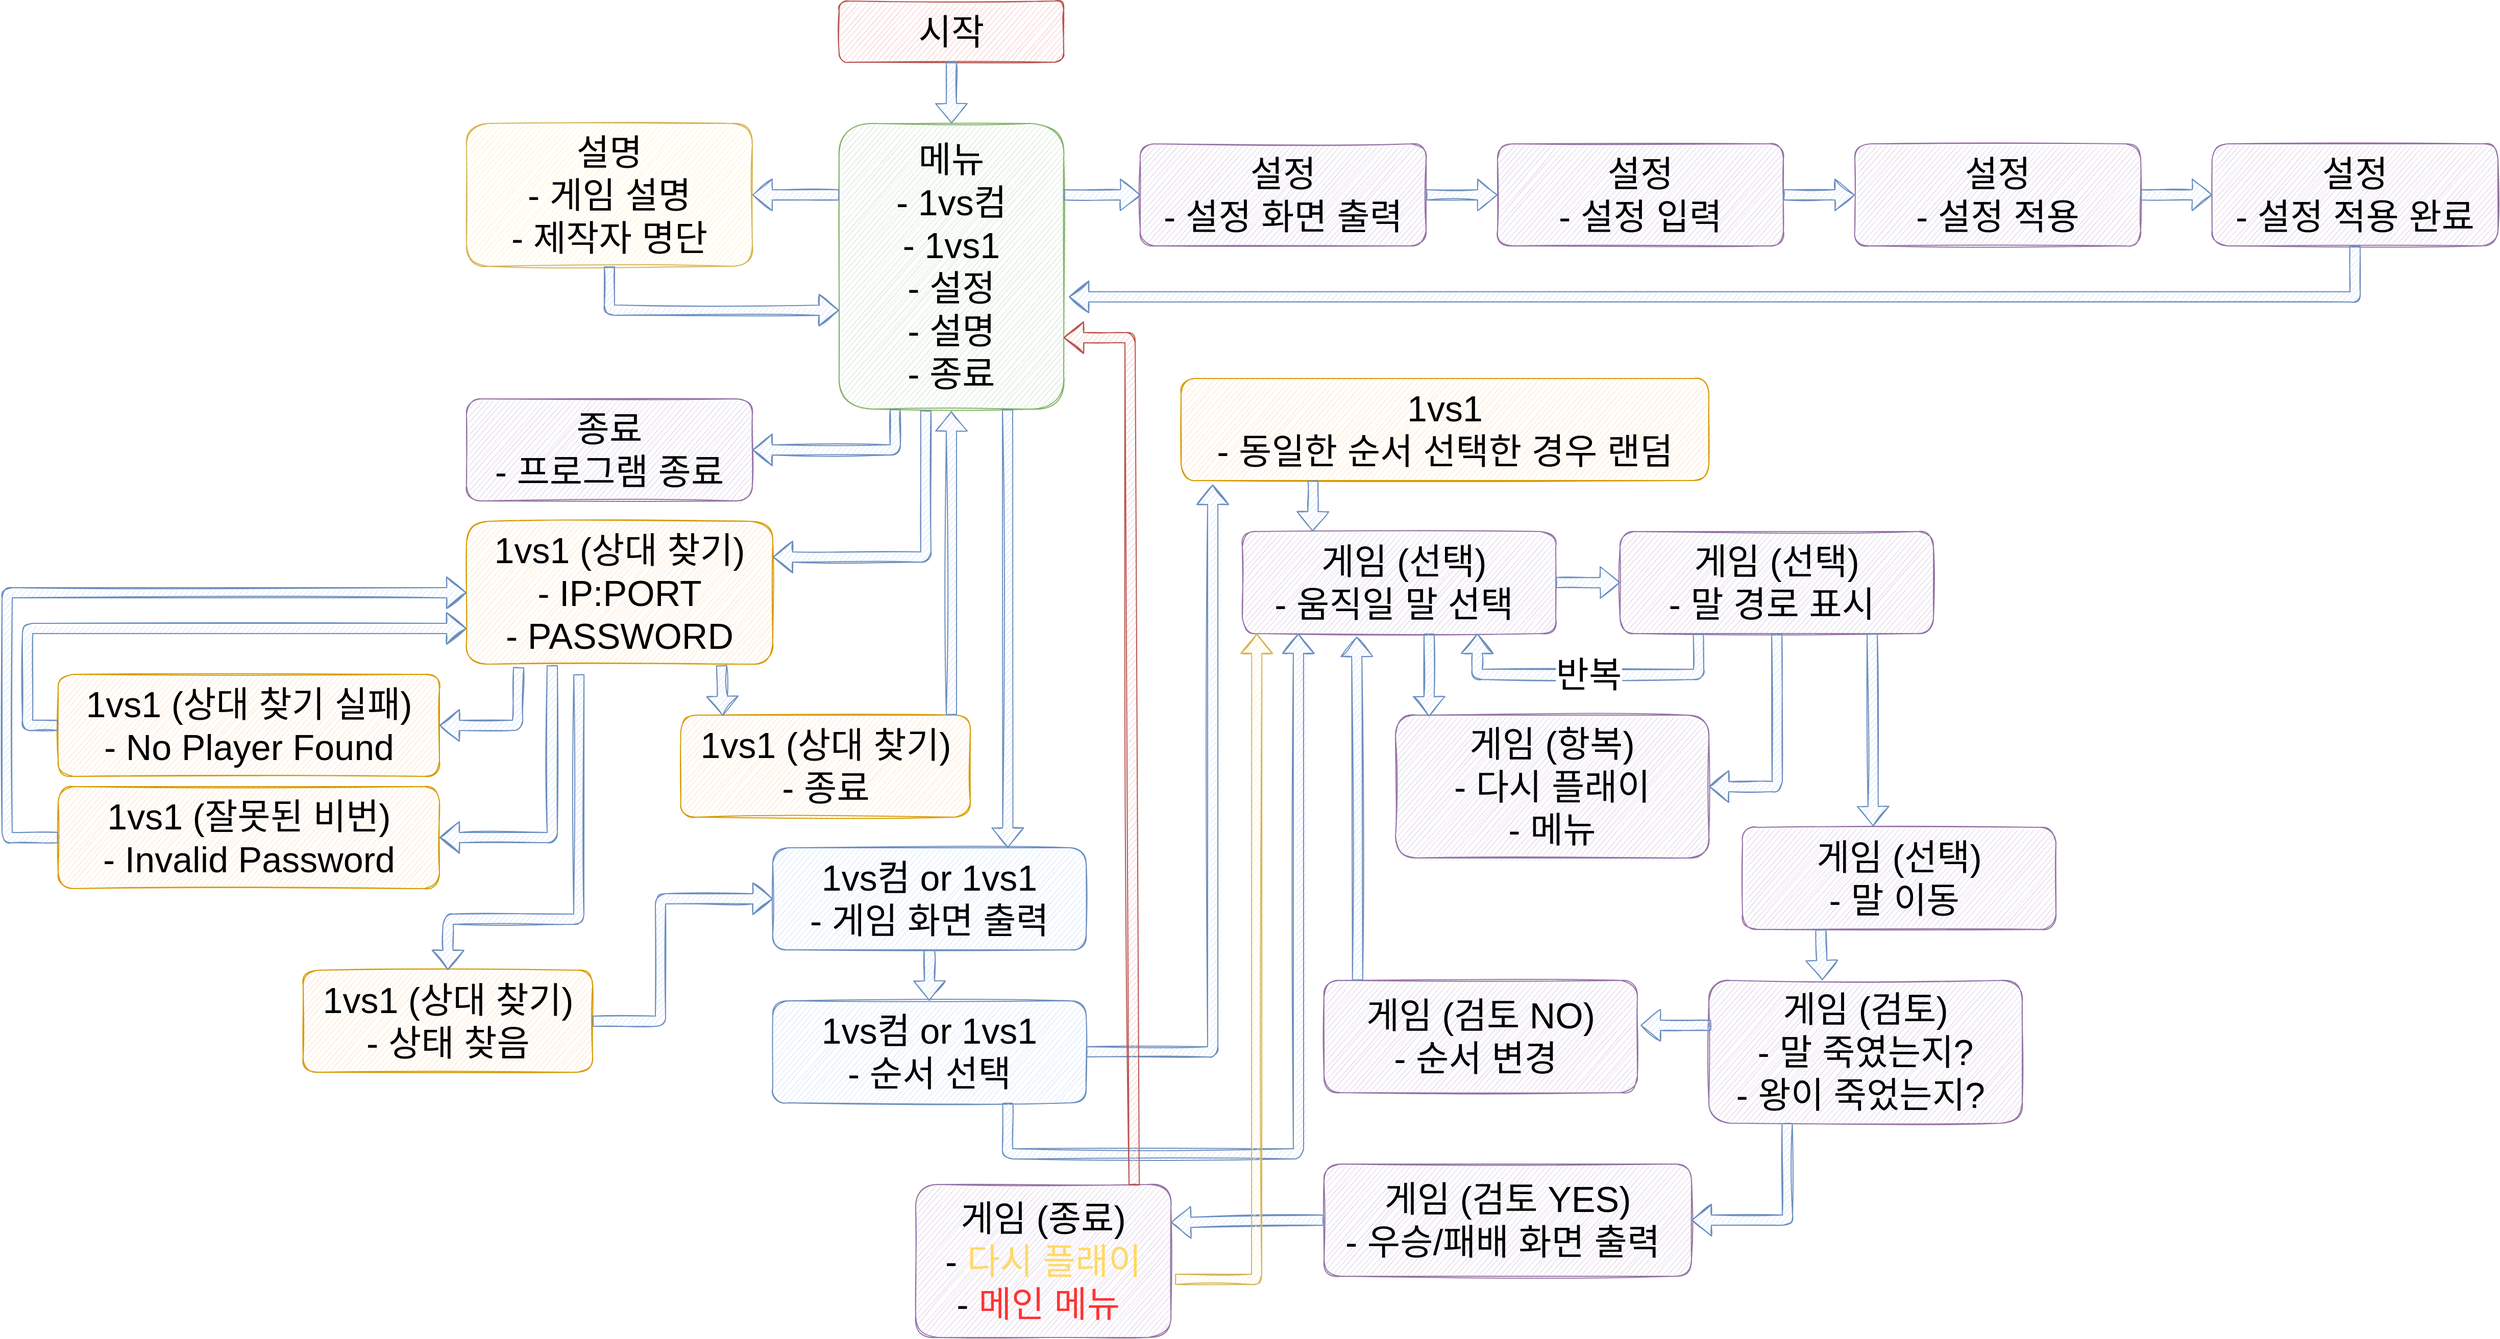 <mxfile version="14.9.6" type="device"><diagram id="n5n8IfzYikKpqmzvkfiL" name="Page-1"><mxGraphModel dx="2512" dy="822" grid="1" gridSize="10" guides="1" tooltips="1" connect="1" arrows="1" fold="1" page="1" pageScale="1" pageWidth="850" pageHeight="1100" math="0" shadow="0"><root><mxCell id="0"/><mxCell id="1" parent="0"/><mxCell id="2zVrfMVNB2juQHF1hBn1-1" value="&lt;font style=&quot;font-size: 35px&quot;&gt;시작&lt;/font&gt;" style="rounded=1;whiteSpace=wrap;html=1;shadow=0;sketch=1;fillColor=#f8cecc;strokeColor=#b85450;" vertex="1" parent="1"><mxGeometry x="315" y="30" width="220" height="60" as="geometry"/></mxCell><mxCell id="2zVrfMVNB2juQHF1hBn1-2" value="&lt;font style=&quot;font-size: 35px&quot;&gt;메뉴&lt;br&gt;- 1vs컴&lt;br&gt;- 1vs1&lt;br&gt;- 설정&lt;br&gt;- 설명&lt;br&gt;- 종료&lt;br&gt;&lt;/font&gt;" style="rounded=1;whiteSpace=wrap;html=1;shadow=0;sketch=1;fillColor=#d5e8d4;strokeColor=#82b366;" vertex="1" parent="1"><mxGeometry x="315" y="150" width="220" height="280" as="geometry"/></mxCell><mxCell id="2zVrfMVNB2juQHF1hBn1-3" value="" style="shape=flexArrow;endArrow=classic;html=1;entryX=0.5;entryY=0;entryDx=0;entryDy=0;exitX=0.5;exitY=1;exitDx=0;exitDy=0;fillColor=#dae8fc;strokeColor=#6c8ebf;sketch=1;" edge="1" parent="1" source="2zVrfMVNB2juQHF1hBn1-1" target="2zVrfMVNB2juQHF1hBn1-2"><mxGeometry width="50" height="50" relative="1" as="geometry"><mxPoint x="425" y="100" as="sourcePoint"/><mxPoint x="425" y="170" as="targetPoint"/></mxGeometry></mxCell><mxCell id="2zVrfMVNB2juQHF1hBn1-5" value="&lt;font style=&quot;font-size: 35px&quot;&gt;1vs컴 or 1vs1&lt;br&gt;- 게임 화면 출력&lt;br&gt;&lt;/font&gt;" style="rounded=1;whiteSpace=wrap;html=1;shadow=0;sketch=1;fillColor=#dae8fc;strokeColor=#6c8ebf;" vertex="1" parent="1"><mxGeometry x="250" y="860" width="307" height="100" as="geometry"/></mxCell><mxCell id="2zVrfMVNB2juQHF1hBn1-6" value="" style="shape=flexArrow;endArrow=classic;html=1;entryX=0.75;entryY=0;entryDx=0;entryDy=0;exitX=0.75;exitY=1;exitDx=0;exitDy=0;fillColor=#dae8fc;strokeColor=#6c8ebf;sketch=1;" edge="1" parent="1" target="2zVrfMVNB2juQHF1hBn1-5" source="2zVrfMVNB2juQHF1hBn1-2"><mxGeometry width="50" height="50" relative="1" as="geometry"><mxPoint x="425" y="430" as="sourcePoint"/><mxPoint x="425" y="510" as="targetPoint"/><Array as="points"/></mxGeometry></mxCell><mxCell id="2zVrfMVNB2juQHF1hBn1-7" value="&lt;font style=&quot;font-size: 35px&quot;&gt;설정&lt;br&gt;- 설정 화면 출력&lt;br&gt;&lt;/font&gt;" style="rounded=1;whiteSpace=wrap;html=1;shadow=0;sketch=1;fillColor=#e1d5e7;strokeColor=#9673a6;" vertex="1" parent="1"><mxGeometry x="610" y="170" width="280" height="100" as="geometry"/></mxCell><mxCell id="2zVrfMVNB2juQHF1hBn1-8" value="" style="shape=flexArrow;endArrow=classic;html=1;entryX=0;entryY=0.5;entryDx=0;entryDy=0;exitX=1;exitY=0.25;exitDx=0;exitDy=0;fillColor=#dae8fc;strokeColor=#6c8ebf;sketch=1;" edge="1" parent="1" source="2zVrfMVNB2juQHF1hBn1-2" target="2zVrfMVNB2juQHF1hBn1-7"><mxGeometry width="50" height="50" relative="1" as="geometry"><mxPoint x="435" y="440" as="sourcePoint"/><mxPoint x="435.5" y="500" as="targetPoint"/></mxGeometry></mxCell><mxCell id="2zVrfMVNB2juQHF1hBn1-9" value="&lt;font style=&quot;font-size: 35px&quot;&gt;설정&lt;br&gt;- 설정 입력&lt;br&gt;&lt;/font&gt;" style="rounded=1;whiteSpace=wrap;html=1;shadow=0;sketch=1;fillColor=#e1d5e7;strokeColor=#9673a6;" vertex="1" parent="1"><mxGeometry x="960" y="170" width="280" height="100" as="geometry"/></mxCell><mxCell id="2zVrfMVNB2juQHF1hBn1-10" value="&lt;font style=&quot;font-size: 35px&quot;&gt;설정&lt;br&gt;- 설정 적용&lt;br&gt;&lt;/font&gt;" style="rounded=1;whiteSpace=wrap;html=1;shadow=0;sketch=1;fillColor=#e1d5e7;strokeColor=#9673a6;" vertex="1" parent="1"><mxGeometry x="1310" y="170" width="280" height="100" as="geometry"/></mxCell><mxCell id="2zVrfMVNB2juQHF1hBn1-11" value="&lt;font style=&quot;font-size: 35px&quot;&gt;설정&lt;br&gt;- 설정 적용 완료&lt;br&gt;&lt;/font&gt;" style="rounded=1;whiteSpace=wrap;html=1;shadow=0;sketch=1;fillColor=#e1d5e7;strokeColor=#9673a6;" vertex="1" parent="1"><mxGeometry x="1660" y="170" width="280" height="100" as="geometry"/></mxCell><mxCell id="2zVrfMVNB2juQHF1hBn1-13" value="" style="shape=flexArrow;endArrow=classic;html=1;entryX=0;entryY=0.5;entryDx=0;entryDy=0;exitX=1;exitY=0.5;exitDx=0;exitDy=0;fillColor=#dae8fc;strokeColor=#6c8ebf;sketch=1;" edge="1" parent="1" source="2zVrfMVNB2juQHF1hBn1-7" target="2zVrfMVNB2juQHF1hBn1-9"><mxGeometry width="50" height="50" relative="1" as="geometry"><mxPoint x="545" y="230" as="sourcePoint"/><mxPoint x="620" y="230" as="targetPoint"/></mxGeometry></mxCell><mxCell id="2zVrfMVNB2juQHF1hBn1-14" value="" style="shape=flexArrow;endArrow=classic;html=1;entryX=0;entryY=0.5;entryDx=0;entryDy=0;exitX=1;exitY=0.5;exitDx=0;exitDy=0;fillColor=#dae8fc;strokeColor=#6c8ebf;sketch=1;" edge="1" parent="1" source="2zVrfMVNB2juQHF1hBn1-9" target="2zVrfMVNB2juQHF1hBn1-10"><mxGeometry width="50" height="50" relative="1" as="geometry"><mxPoint x="900" y="230" as="sourcePoint"/><mxPoint x="970" y="230" as="targetPoint"/></mxGeometry></mxCell><mxCell id="2zVrfMVNB2juQHF1hBn1-15" value="" style="shape=flexArrow;endArrow=classic;html=1;fillColor=#dae8fc;strokeColor=#6c8ebf;exitX=1;exitY=0.5;exitDx=0;exitDy=0;sketch=1;" edge="1" parent="1" source="2zVrfMVNB2juQHF1hBn1-10" target="2zVrfMVNB2juQHF1hBn1-11"><mxGeometry width="50" height="50" relative="1" as="geometry"><mxPoint x="1600" y="220" as="sourcePoint"/><mxPoint x="1320" y="230" as="targetPoint"/></mxGeometry></mxCell><mxCell id="2zVrfMVNB2juQHF1hBn1-16" value="" style="shape=flexArrow;endArrow=classic;html=1;fillColor=#dae8fc;strokeColor=#6c8ebf;exitX=0.5;exitY=1;exitDx=0;exitDy=0;entryX=1.023;entryY=0.607;entryDx=0;entryDy=0;entryPerimeter=0;sketch=1;" edge="1" parent="1" source="2zVrfMVNB2juQHF1hBn1-11" target="2zVrfMVNB2juQHF1hBn1-2"><mxGeometry width="50" height="50" relative="1" as="geometry"><mxPoint x="1600" y="230" as="sourcePoint"/><mxPoint x="940" y="320" as="targetPoint"/><Array as="points"><mxPoint x="1800" y="320"/></Array></mxGeometry></mxCell><mxCell id="2zVrfMVNB2juQHF1hBn1-17" value="&lt;font style=&quot;font-size: 35px&quot;&gt;설명&lt;br&gt;- 게임 설명&lt;br&gt;- 제작자 명단&lt;br&gt;&lt;/font&gt;" style="rounded=1;whiteSpace=wrap;html=1;shadow=0;sketch=1;fillColor=#fff2cc;strokeColor=#d6b656;" vertex="1" parent="1"><mxGeometry x="-50" y="150" width="280" height="140" as="geometry"/></mxCell><mxCell id="2zVrfMVNB2juQHF1hBn1-18" value="" style="shape=flexArrow;endArrow=classic;html=1;entryX=1;entryY=0.5;entryDx=0;entryDy=0;fillColor=#dae8fc;strokeColor=#6c8ebf;exitX=0;exitY=0.25;exitDx=0;exitDy=0;sketch=1;" edge="1" parent="1" source="2zVrfMVNB2juQHF1hBn1-2" target="2zVrfMVNB2juQHF1hBn1-17"><mxGeometry width="50" height="50" relative="1" as="geometry"><mxPoint x="310" y="220" as="sourcePoint"/><mxPoint x="620" y="230" as="targetPoint"/></mxGeometry></mxCell><mxCell id="2zVrfMVNB2juQHF1hBn1-19" value="" style="shape=flexArrow;endArrow=classic;html=1;fillColor=#dae8fc;strokeColor=#6c8ebf;exitX=0.5;exitY=1;exitDx=0;exitDy=0;entryX=0;entryY=0.654;entryDx=0;entryDy=0;entryPerimeter=0;sketch=1;" edge="1" parent="1" source="2zVrfMVNB2juQHF1hBn1-17" target="2zVrfMVNB2juQHF1hBn1-2"><mxGeometry width="50" height="50" relative="1" as="geometry"><mxPoint x="90" y="300" as="sourcePoint"/><mxPoint x="150" y="360" as="targetPoint"/><Array as="points"><mxPoint x="90" y="333"/></Array></mxGeometry></mxCell><mxCell id="2zVrfMVNB2juQHF1hBn1-21" value="&lt;font style=&quot;font-size: 35px&quot;&gt;종료&lt;br&gt;- 프로그램 종료&lt;br&gt;&lt;/font&gt;" style="rounded=1;whiteSpace=wrap;html=1;shadow=0;sketch=1;fillColor=#e1d5e7;strokeColor=#9673a6;" vertex="1" parent="1"><mxGeometry x="-50" y="420" width="280" height="100" as="geometry"/></mxCell><mxCell id="2zVrfMVNB2juQHF1hBn1-22" value="" style="shape=flexArrow;endArrow=classic;html=1;entryX=1;entryY=0.5;entryDx=0;entryDy=0;fillColor=#dae8fc;strokeColor=#6c8ebf;exitX=0.25;exitY=1;exitDx=0;exitDy=0;sketch=1;" edge="1" parent="1" source="2zVrfMVNB2juQHF1hBn1-2" target="2zVrfMVNB2juQHF1hBn1-21"><mxGeometry width="50" height="50" relative="1" as="geometry"><mxPoint x="435" y="440" as="sourcePoint"/><mxPoint x="435.5" y="510" as="targetPoint"/><Array as="points"><mxPoint x="370" y="470"/></Array></mxGeometry></mxCell><mxCell id="2zVrfMVNB2juQHF1hBn1-23" value="" style="shape=flexArrow;endArrow=classic;html=1;exitX=0.5;exitY=1;exitDx=0;exitDy=0;fillColor=#dae8fc;strokeColor=#6c8ebf;sketch=1;entryX=0.5;entryY=0;entryDx=0;entryDy=0;" edge="1" parent="1" source="2zVrfMVNB2juQHF1hBn1-5" target="2zVrfMVNB2juQHF1hBn1-24"><mxGeometry width="50" height="50" relative="1" as="geometry"><mxPoint x="323" y="810" as="sourcePoint"/><mxPoint x="314" y="1040" as="targetPoint"/></mxGeometry></mxCell><mxCell id="2zVrfMVNB2juQHF1hBn1-24" value="&lt;font style=&quot;font-size: 35px&quot;&gt;1vs컴 or 1vs1&lt;br&gt;- 순서 선택&lt;br&gt;&lt;/font&gt;" style="rounded=1;whiteSpace=wrap;html=1;shadow=0;sketch=1;fillColor=#dae8fc;strokeColor=#6c8ebf;" vertex="1" parent="1"><mxGeometry x="250" y="1010" width="307" height="100" as="geometry"/></mxCell><mxCell id="2zVrfMVNB2juQHF1hBn1-26" value="&lt;font style=&quot;font-size: 35px&quot;&gt;&amp;nbsp;게임 (선택)&lt;br&gt;- 움직일 말 선택&amp;nbsp;&lt;br&gt;&lt;/font&gt;" style="rounded=1;whiteSpace=wrap;html=1;shadow=0;sketch=1;fillColor=#e1d5e7;strokeColor=#9673a6;" vertex="1" parent="1"><mxGeometry x="710" y="550" width="307" height="100" as="geometry"/></mxCell><mxCell id="2zVrfMVNB2juQHF1hBn1-28" value="&lt;font style=&quot;font-size: 35px&quot;&gt;1vs1&lt;br&gt;- 동일한 순서 선택한 경우 랜덤&lt;br&gt;&lt;/font&gt;" style="rounded=1;whiteSpace=wrap;html=1;shadow=0;sketch=1;fillColor=#ffe6cc;strokeColor=#d79b00;" vertex="1" parent="1"><mxGeometry x="650" y="400" width="517" height="100" as="geometry"/></mxCell><mxCell id="2zVrfMVNB2juQHF1hBn1-32" value="" style="shape=flexArrow;endArrow=classic;html=1;fillColor=#dae8fc;strokeColor=#6c8ebf;exitX=0.25;exitY=1;exitDx=0;exitDy=0;sketch=1;" edge="1" parent="1" source="2zVrfMVNB2juQHF1hBn1-28"><mxGeometry width="50" height="50" relative="1" as="geometry"><mxPoint x="1010" y="454" as="sourcePoint"/><mxPoint x="779" y="550" as="targetPoint"/><Array as="points"/></mxGeometry></mxCell><mxCell id="2zVrfMVNB2juQHF1hBn1-33" value="" style="shape=flexArrow;endArrow=classic;html=1;exitX=1;exitY=0.5;exitDx=0;exitDy=0;fillColor=#dae8fc;strokeColor=#6c8ebf;entryX=0.06;entryY=1.04;entryDx=0;entryDy=0;entryPerimeter=0;sketch=1;" edge="1" parent="1" source="2zVrfMVNB2juQHF1hBn1-24" target="2zVrfMVNB2juQHF1hBn1-28"><mxGeometry width="50" height="50" relative="1" as="geometry"><mxPoint x="579" y="720" as="sourcePoint"/><mxPoint x="779.25" y="450" as="targetPoint"/><Array as="points"><mxPoint x="681" y="1060"/></Array></mxGeometry></mxCell><mxCell id="2zVrfMVNB2juQHF1hBn1-36" value="" style="shape=flexArrow;endArrow=classic;html=1;exitX=0.75;exitY=1;exitDx=0;exitDy=0;fillColor=#dae8fc;strokeColor=#6c8ebf;entryX=0.179;entryY=1;entryDx=0;entryDy=0;sketch=1;entryPerimeter=0;" edge="1" parent="1" source="2zVrfMVNB2juQHF1hBn1-24" target="2zVrfMVNB2juQHF1hBn1-26"><mxGeometry width="50" height="50" relative="1" as="geometry"><mxPoint x="425.5" y="770" as="sourcePoint"/><mxPoint x="830" y="646.765" as="targetPoint"/><Array as="points"><mxPoint x="480" y="1160"/><mxPoint x="765" y="1160"/></Array></mxGeometry></mxCell><mxCell id="2zVrfMVNB2juQHF1hBn1-37" value="&lt;font style=&quot;font-size: 35px&quot;&gt;게임 (선택)&lt;br&gt;- 말 경로 표시&amp;nbsp;&lt;br&gt;&lt;/font&gt;" style="rounded=1;whiteSpace=wrap;html=1;shadow=0;sketch=1;fillColor=#e1d5e7;strokeColor=#9673a6;" vertex="1" parent="1"><mxGeometry x="1080" y="550" width="307" height="100" as="geometry"/></mxCell><mxCell id="2zVrfMVNB2juQHF1hBn1-38" value="" style="shape=flexArrow;endArrow=classic;html=1;fillColor=#dae8fc;strokeColor=#6c8ebf;exitX=1;exitY=0.5;exitDx=0;exitDy=0;entryX=0;entryY=0.5;entryDx=0;entryDy=0;sketch=1;" edge="1" parent="1" source="2zVrfMVNB2juQHF1hBn1-26" target="2zVrfMVNB2juQHF1hBn1-37"><mxGeometry width="50" height="50" relative="1" as="geometry"><mxPoint x="789.25" y="510" as="sourcePoint"/><mxPoint x="789" y="560" as="targetPoint"/><Array as="points"/></mxGeometry></mxCell><mxCell id="2zVrfMVNB2juQHF1hBn1-41" value="반복" style="shape=flexArrow;endArrow=classic;html=1;fillColor=#dae8fc;strokeColor=#6c8ebf;exitX=0.25;exitY=1;exitDx=0;exitDy=0;entryX=0.75;entryY=1;entryDx=0;entryDy=0;fontSize=35;sketch=1;" edge="1" parent="1" source="2zVrfMVNB2juQHF1hBn1-37" target="2zVrfMVNB2juQHF1hBn1-26"><mxGeometry width="50" height="50" relative="1" as="geometry"><mxPoint x="1156.75" y="650" as="sourcePoint"/><mxPoint x="863.5" y="650" as="targetPoint"/><Array as="points"><mxPoint x="1157" y="690"/><mxPoint x="940" y="690"/></Array></mxGeometry></mxCell><mxCell id="2zVrfMVNB2juQHF1hBn1-47" value="&lt;font style=&quot;font-size: 35px&quot;&gt;게임 (선택)&lt;br&gt;- 말 이동&amp;nbsp;&lt;br&gt;&lt;/font&gt;" style="rounded=1;whiteSpace=wrap;html=1;shadow=0;sketch=1;fillColor=#e1d5e7;strokeColor=#9673a6;" vertex="1" parent="1"><mxGeometry x="1200" y="840" width="307" height="100" as="geometry"/></mxCell><mxCell id="2zVrfMVNB2juQHF1hBn1-48" value="" style="shape=flexArrow;endArrow=classic;html=1;fillColor=#dae8fc;strokeColor=#6c8ebf;sketch=1;entryX=0.417;entryY=-0.01;entryDx=0;entryDy=0;entryPerimeter=0;" edge="1" parent="1" target="2zVrfMVNB2juQHF1hBn1-47"><mxGeometry width="50" height="50" relative="1" as="geometry"><mxPoint x="1327" y="650" as="sourcePoint"/><mxPoint x="1090" y="610" as="targetPoint"/><Array as="points"/></mxGeometry></mxCell><mxCell id="2zVrfMVNB2juQHF1hBn1-49" value="&lt;font style=&quot;font-size: 35px&quot;&gt;게임 (항복)&lt;br&gt;- 다시 플래이&lt;br&gt;- 메뉴&lt;br&gt;&lt;/font&gt;" style="rounded=1;whiteSpace=wrap;html=1;shadow=0;sketch=1;fillColor=#e1d5e7;strokeColor=#9673a6;" vertex="1" parent="1"><mxGeometry x="860" y="730" width="307" height="140" as="geometry"/></mxCell><mxCell id="2zVrfMVNB2juQHF1hBn1-50" value="" style="shape=flexArrow;endArrow=classic;html=1;fillColor=#dae8fc;strokeColor=#6c8ebf;sketch=1;exitX=0.5;exitY=1;exitDx=0;exitDy=0;entryX=1;entryY=0.5;entryDx=0;entryDy=0;" edge="1" parent="1" source="2zVrfMVNB2juQHF1hBn1-37" target="2zVrfMVNB2juQHF1hBn1-49"><mxGeometry width="50" height="50" relative="1" as="geometry"><mxPoint x="1337" y="660" as="sourcePoint"/><mxPoint x="1170" y="790" as="targetPoint"/><Array as="points"><mxPoint x="1234" y="800"/></Array></mxGeometry></mxCell><mxCell id="2zVrfMVNB2juQHF1hBn1-51" value="" style="shape=flexArrow;endArrow=classic;html=1;fillColor=#dae8fc;strokeColor=#6c8ebf;sketch=1;entryX=0.107;entryY=0.01;entryDx=0;entryDy=0;entryPerimeter=0;" edge="1" parent="1" target="2zVrfMVNB2juQHF1hBn1-49"><mxGeometry width="50" height="50" relative="1" as="geometry"><mxPoint x="893" y="650" as="sourcePoint"/><mxPoint x="1180" y="800" as="targetPoint"/><Array as="points"/></mxGeometry></mxCell><mxCell id="2zVrfMVNB2juQHF1hBn1-52" value="" style="shape=flexArrow;endArrow=classic;html=1;fillColor=#dae8fc;strokeColor=#6c8ebf;sketch=1;exitX=0.25;exitY=1;exitDx=0;exitDy=0;" edge="1" parent="1"><mxGeometry width="50" height="50" relative="1" as="geometry"><mxPoint x="936.75" y="922" as="sourcePoint"/><mxPoint x="937" y="922" as="targetPoint"/><Array as="points"/></mxGeometry></mxCell><mxCell id="2zVrfMVNB2juQHF1hBn1-53" value="&lt;font style=&quot;font-size: 35px&quot;&gt;1vs1 (상대 찾기)&lt;br&gt;- IP:PORT&lt;br&gt;- PASSWORD&lt;br&gt;&lt;/font&gt;" style="rounded=1;whiteSpace=wrap;html=1;shadow=0;sketch=1;fillColor=#ffe6cc;strokeColor=#d79b00;" vertex="1" parent="1"><mxGeometry x="-50" y="540" width="300" height="140" as="geometry"/></mxCell><mxCell id="2zVrfMVNB2juQHF1hBn1-54" value="&lt;font style=&quot;font-size: 35px&quot;&gt;1vs1 (상대 찾기 실패)&lt;br&gt;- No Player Found&lt;br&gt;&lt;/font&gt;" style="rounded=1;whiteSpace=wrap;html=1;shadow=0;sketch=1;fillColor=#ffe6cc;strokeColor=#d79b00;" vertex="1" parent="1"><mxGeometry x="-450" y="690" width="373.5" height="100" as="geometry"/></mxCell><mxCell id="2zVrfMVNB2juQHF1hBn1-55" value="&lt;font style=&quot;font-size: 35px&quot;&gt;1vs1 (잘못된 비번)&lt;br&gt;- Invalid Password&lt;br&gt;&lt;/font&gt;" style="rounded=1;whiteSpace=wrap;html=1;shadow=0;sketch=1;fillColor=#ffe6cc;strokeColor=#d79b00;" vertex="1" parent="1"><mxGeometry x="-450" y="800" width="373.5" height="100" as="geometry"/></mxCell><mxCell id="2zVrfMVNB2juQHF1hBn1-57" value="" style="shape=flexArrow;endArrow=classic;html=1;exitX=0.386;exitY=1.004;exitDx=0;exitDy=0;fillColor=#dae8fc;strokeColor=#6c8ebf;sketch=1;entryX=1;entryY=0.25;entryDx=0;entryDy=0;exitPerimeter=0;" edge="1" parent="1" source="2zVrfMVNB2juQHF1hBn1-2" target="2zVrfMVNB2juQHF1hBn1-53"><mxGeometry width="50" height="50" relative="1" as="geometry"><mxPoint x="348.75" y="600" as="sourcePoint"/><mxPoint x="230" y="635" as="targetPoint"/><Array as="points"><mxPoint x="400" y="575"/></Array></mxGeometry></mxCell><mxCell id="2zVrfMVNB2juQHF1hBn1-58" value="" style="shape=flexArrow;endArrow=classic;html=1;exitX=0.17;exitY=1.021;exitDx=0;exitDy=0;fillColor=#dae8fc;strokeColor=#6c8ebf;sketch=1;entryX=1;entryY=0.5;entryDx=0;entryDy=0;exitPerimeter=0;" edge="1" parent="1" source="2zVrfMVNB2juQHF1hBn1-53" target="2zVrfMVNB2juQHF1hBn1-54"><mxGeometry width="50" height="50" relative="1" as="geometry"><mxPoint x="358.75" y="610" as="sourcePoint"/><mxPoint x="240" y="645" as="targetPoint"/><Array as="points"><mxPoint y="740"/></Array></mxGeometry></mxCell><mxCell id="2zVrfMVNB2juQHF1hBn1-59" value="" style="shape=flexArrow;endArrow=classic;html=1;exitX=0.28;exitY=1.007;exitDx=0;exitDy=0;fillColor=#dae8fc;strokeColor=#6c8ebf;sketch=1;entryX=1;entryY=0.5;entryDx=0;entryDy=0;exitPerimeter=0;" edge="1" parent="1" source="2zVrfMVNB2juQHF1hBn1-53" target="2zVrfMVNB2juQHF1hBn1-55"><mxGeometry width="50" height="50" relative="1" as="geometry"><mxPoint x="-9" y="752.94" as="sourcePoint"/><mxPoint x="-86.5" y="810" as="targetPoint"/><Array as="points"><mxPoint x="34" y="850"/></Array></mxGeometry></mxCell><mxCell id="2zVrfMVNB2juQHF1hBn1-62" value="" style="shape=flexArrow;endArrow=classic;html=1;fillColor=#dae8fc;strokeColor=#6c8ebf;sketch=1;entryX=0;entryY=0.75;entryDx=0;entryDy=0;exitX=0;exitY=0.5;exitDx=0;exitDy=0;" edge="1" parent="1" source="2zVrfMVNB2juQHF1hBn1-54" target="2zVrfMVNB2juQHF1hBn1-53"><mxGeometry width="50" height="50" relative="1" as="geometry"><mxPoint x="-470" y="800" as="sourcePoint"/><mxPoint x="-70" y="705" as="targetPoint"/><Array as="points"><mxPoint x="-480" y="740"/><mxPoint x="-480" y="645"/></Array></mxGeometry></mxCell><mxCell id="2zVrfMVNB2juQHF1hBn1-63" value="" style="shape=flexArrow;endArrow=classic;html=1;fillColor=#dae8fc;strokeColor=#6c8ebf;sketch=1;entryX=0;entryY=0.5;entryDx=0;entryDy=0;exitX=0;exitY=0.5;exitDx=0;exitDy=0;" edge="1" parent="1" source="2zVrfMVNB2juQHF1hBn1-55" target="2zVrfMVNB2juQHF1hBn1-53"><mxGeometry width="50" height="50" relative="1" as="geometry"><mxPoint x="-520" y="910" as="sourcePoint"/><mxPoint x="-86.5" y="810" as="targetPoint"/><Array as="points"><mxPoint x="-500" y="850"/><mxPoint x="-500" y="610"/></Array></mxGeometry></mxCell><mxCell id="2zVrfMVNB2juQHF1hBn1-65" value="&lt;font style=&quot;font-size: 35px&quot;&gt;1vs1 (상대 찾기)&lt;br&gt;- 종료&lt;br&gt;&lt;/font&gt;" style="rounded=1;whiteSpace=wrap;html=1;shadow=0;sketch=1;fillColor=#ffe6cc;strokeColor=#d79b00;" vertex="1" parent="1"><mxGeometry x="160" y="730" width="283.5" height="100" as="geometry"/></mxCell><mxCell id="2zVrfMVNB2juQHF1hBn1-66" value="" style="shape=flexArrow;endArrow=classic;html=1;fillColor=#dae8fc;strokeColor=#6c8ebf;exitX=0.833;exitY=1.007;exitDx=0;exitDy=0;sketch=1;exitPerimeter=0;entryX=0.145;entryY=0.01;entryDx=0;entryDy=0;entryPerimeter=0;" edge="1" parent="1" source="2zVrfMVNB2juQHF1hBn1-53" target="2zVrfMVNB2juQHF1hBn1-65"><mxGeometry width="50" height="50" relative="1" as="geometry"><mxPoint x="789.25" y="510" as="sourcePoint"/><mxPoint x="789" y="560" as="targetPoint"/><Array as="points"/></mxGeometry></mxCell><mxCell id="2zVrfMVNB2juQHF1hBn1-67" value="" style="shape=flexArrow;endArrow=classic;html=1;fillColor=#dae8fc;strokeColor=#6c8ebf;sketch=1;" edge="1" parent="1"><mxGeometry width="50" height="50" relative="1" as="geometry"><mxPoint x="425" y="730" as="sourcePoint"/><mxPoint x="425" y="432" as="targetPoint"/><Array as="points"/></mxGeometry></mxCell><mxCell id="2zVrfMVNB2juQHF1hBn1-68" value="&lt;font style=&quot;font-size: 35px&quot;&gt;1vs1 (상대 찾기)&lt;br&gt;- 상태 찾음&lt;br&gt;&lt;/font&gt;" style="rounded=1;whiteSpace=wrap;html=1;shadow=0;sketch=1;fillColor=#ffe6cc;strokeColor=#d79b00;" vertex="1" parent="1"><mxGeometry x="-210" y="980" width="283.5" height="100" as="geometry"/></mxCell><mxCell id="2zVrfMVNB2juQHF1hBn1-69" value="" style="shape=flexArrow;endArrow=classic;html=1;exitX=0.367;exitY=1.071;exitDx=0;exitDy=0;fillColor=#dae8fc;strokeColor=#6c8ebf;sketch=1;entryX=0.5;entryY=0;entryDx=0;entryDy=0;exitPerimeter=0;" edge="1" parent="1" source="2zVrfMVNB2juQHF1hBn1-53" target="2zVrfMVNB2juQHF1hBn1-68"><mxGeometry width="50" height="50" relative="1" as="geometry"><mxPoint x="300" y="1000" as="sourcePoint"/><mxPoint x="300" y="1050" as="targetPoint"/><Array as="points"><mxPoint x="60" y="930"/><mxPoint x="-68" y="930"/></Array></mxGeometry></mxCell><mxCell id="2zVrfMVNB2juQHF1hBn1-70" value="" style="shape=flexArrow;endArrow=classic;html=1;fillColor=#dae8fc;strokeColor=#6c8ebf;exitX=1;exitY=0.5;exitDx=0;exitDy=0;sketch=1;entryX=0;entryY=0.5;entryDx=0;entryDy=0;" edge="1" parent="1" source="2zVrfMVNB2juQHF1hBn1-68" target="2zVrfMVNB2juQHF1hBn1-5"><mxGeometry width="50" height="50" relative="1" as="geometry"><mxPoint x="209.9" y="690.98" as="sourcePoint"/><mxPoint x="211.108" y="741" as="targetPoint"/><Array as="points"><mxPoint x="140" y="1030"/><mxPoint x="140" y="910"/></Array></mxGeometry></mxCell><mxCell id="2zVrfMVNB2juQHF1hBn1-71" value="&lt;font style=&quot;font-size: 35px&quot;&gt;게임 (검토)&lt;br&gt;- 말 죽였는지?&lt;br&gt;- 왕이 죽었는지?&amp;nbsp;&lt;br&gt;&lt;/font&gt;" style="rounded=1;whiteSpace=wrap;html=1;shadow=0;sketch=1;fillColor=#e1d5e7;strokeColor=#9673a6;" vertex="1" parent="1"><mxGeometry x="1167" y="990" width="307" height="140" as="geometry"/></mxCell><mxCell id="2zVrfMVNB2juQHF1hBn1-72" value="&lt;font style=&quot;font-size: 35px&quot;&gt;게임 (검토 NO)&lt;br&gt;- 순서 변경&amp;nbsp;&lt;br&gt;&lt;/font&gt;" style="rounded=1;whiteSpace=wrap;html=1;shadow=0;sketch=1;fillColor=#e1d5e7;strokeColor=#9673a6;" vertex="1" parent="1"><mxGeometry x="790" y="990" width="307" height="110" as="geometry"/></mxCell><mxCell id="2zVrfMVNB2juQHF1hBn1-73" value="" style="shape=flexArrow;endArrow=classic;html=1;fillColor=#dae8fc;strokeColor=#6c8ebf;exitX=0.25;exitY=1;exitDx=0;exitDy=0;entryX=0.362;entryY=0;entryDx=0;entryDy=0;sketch=1;entryPerimeter=0;" edge="1" parent="1" source="2zVrfMVNB2juQHF1hBn1-47" target="2zVrfMVNB2juQHF1hBn1-71"><mxGeometry width="50" height="50" relative="1" as="geometry"><mxPoint x="1027" y="610" as="sourcePoint"/><mxPoint x="1090" y="610" as="targetPoint"/><Array as="points"/></mxGeometry></mxCell><mxCell id="2zVrfMVNB2juQHF1hBn1-74" value="" style="shape=flexArrow;endArrow=classic;html=1;fillColor=#dae8fc;strokeColor=#6c8ebf;exitX=0.007;exitY=0.314;exitDx=0;exitDy=0;entryX=1.01;entryY=0.4;entryDx=0;entryDy=0;sketch=1;entryPerimeter=0;exitPerimeter=0;" edge="1" parent="1" source="2zVrfMVNB2juQHF1hBn1-71" target="2zVrfMVNB2juQHF1hBn1-72"><mxGeometry width="50" height="50" relative="1" as="geometry"><mxPoint x="1286.75" y="950" as="sourcePoint"/><mxPoint x="1288.134" y="1000" as="targetPoint"/><Array as="points"/></mxGeometry></mxCell><mxCell id="2zVrfMVNB2juQHF1hBn1-75" value="" style="shape=flexArrow;endArrow=classic;html=1;fillColor=#dae8fc;strokeColor=#6c8ebf;exitX=0.107;exitY=0;exitDx=0;exitDy=0;entryX=0.365;entryY=1.03;entryDx=0;entryDy=0;sketch=1;entryPerimeter=0;exitPerimeter=0;" edge="1" parent="1" source="2zVrfMVNB2juQHF1hBn1-72" target="2zVrfMVNB2juQHF1hBn1-26"><mxGeometry width="50" height="50" relative="1" as="geometry"><mxPoint x="1179.149" y="1043.96" as="sourcePoint"/><mxPoint x="1110.07" y="1044" as="targetPoint"/><Array as="points"/></mxGeometry></mxCell><mxCell id="2zVrfMVNB2juQHF1hBn1-76" value="&lt;font style=&quot;font-size: 35px&quot;&gt;게임 (검토 YES)&lt;br&gt;- 우승/패배 화면 출력&amp;nbsp;&lt;br&gt;&lt;/font&gt;" style="rounded=1;whiteSpace=wrap;html=1;shadow=0;sketch=1;fillColor=#e1d5e7;strokeColor=#9673a6;" vertex="1" parent="1"><mxGeometry x="790" y="1170" width="360" height="110" as="geometry"/></mxCell><mxCell id="2zVrfMVNB2juQHF1hBn1-77" value="" style="shape=flexArrow;endArrow=classic;html=1;fillColor=#dae8fc;strokeColor=#6c8ebf;exitX=0.25;exitY=1;exitDx=0;exitDy=0;entryX=1;entryY=0.5;entryDx=0;entryDy=0;sketch=1;" edge="1" parent="1" source="2zVrfMVNB2juQHF1hBn1-71" target="2zVrfMVNB2juQHF1hBn1-76"><mxGeometry width="50" height="50" relative="1" as="geometry"><mxPoint x="1179.149" y="1043.96" as="sourcePoint"/><mxPoint x="1110.07" y="1044" as="targetPoint"/><Array as="points"><mxPoint x="1244" y="1225"/></Array></mxGeometry></mxCell><mxCell id="2zVrfMVNB2juQHF1hBn1-78" value="&lt;font style=&quot;font-size: 35px&quot;&gt;게임 (종료)&lt;br&gt;- &lt;font color=&quot;#ffd966&quot;&gt;다시 플래이&lt;/font&gt;&lt;br&gt;- &lt;font color=&quot;#ff3333&quot;&gt;메인 메뉴&lt;/font&gt;&amp;nbsp;&lt;br&gt;&lt;/font&gt;" style="rounded=1;whiteSpace=wrap;html=1;shadow=0;sketch=1;fillColor=#e1d5e7;strokeColor=#9673a6;" vertex="1" parent="1"><mxGeometry x="390" y="1190" width="250" height="150" as="geometry"/></mxCell><mxCell id="2zVrfMVNB2juQHF1hBn1-79" value="" style="shape=flexArrow;endArrow=classic;html=1;fillColor=#dae8fc;strokeColor=#6c8ebf;exitX=0;exitY=0.5;exitDx=0;exitDy=0;entryX=1;entryY=0.25;entryDx=0;entryDy=0;sketch=1;" edge="1" parent="1" source="2zVrfMVNB2juQHF1hBn1-76" target="2zVrfMVNB2juQHF1hBn1-78"><mxGeometry width="50" height="50" relative="1" as="geometry"><mxPoint x="1179.149" y="1043.96" as="sourcePoint"/><mxPoint x="1110.07" y="1044" as="targetPoint"/><Array as="points"/></mxGeometry></mxCell><mxCell id="2zVrfMVNB2juQHF1hBn1-80" value="" style="shape=flexArrow;endArrow=classic;html=1;fillColor=#f8cecc;strokeColor=#b85450;exitX=0.856;exitY=0.007;exitDx=0;exitDy=0;entryX=1;entryY=0.75;entryDx=0;entryDy=0;sketch=1;exitPerimeter=0;" edge="1" parent="1" source="2zVrfMVNB2juQHF1hBn1-78" target="2zVrfMVNB2juQHF1hBn1-2"><mxGeometry width="50" height="50" relative="1" as="geometry"><mxPoint x="800" y="1235" as="sourcePoint"/><mxPoint x="720" y="1237.5" as="targetPoint"/><Array as="points"><mxPoint x="600" y="360"/></Array></mxGeometry></mxCell><mxCell id="2zVrfMVNB2juQHF1hBn1-81" value="" style="shape=flexArrow;endArrow=classic;html=1;fillColor=#fff2cc;strokeColor=#d6b656;entryX=0.046;entryY=1;entryDx=0;entryDy=0;sketch=1;entryPerimeter=0;exitX=1.016;exitY=0.62;exitDx=0;exitDy=0;exitPerimeter=0;" edge="1" parent="1" source="2zVrfMVNB2juQHF1hBn1-78" target="2zVrfMVNB2juQHF1hBn1-26"><mxGeometry width="50" height="50" relative="1" as="geometry"><mxPoint x="730" y="1300" as="sourcePoint"/><mxPoint x="720" y="1237.5" as="targetPoint"/><Array as="points"><mxPoint x="724" y="1283"/></Array></mxGeometry></mxCell></root></mxGraphModel></diagram></mxfile>